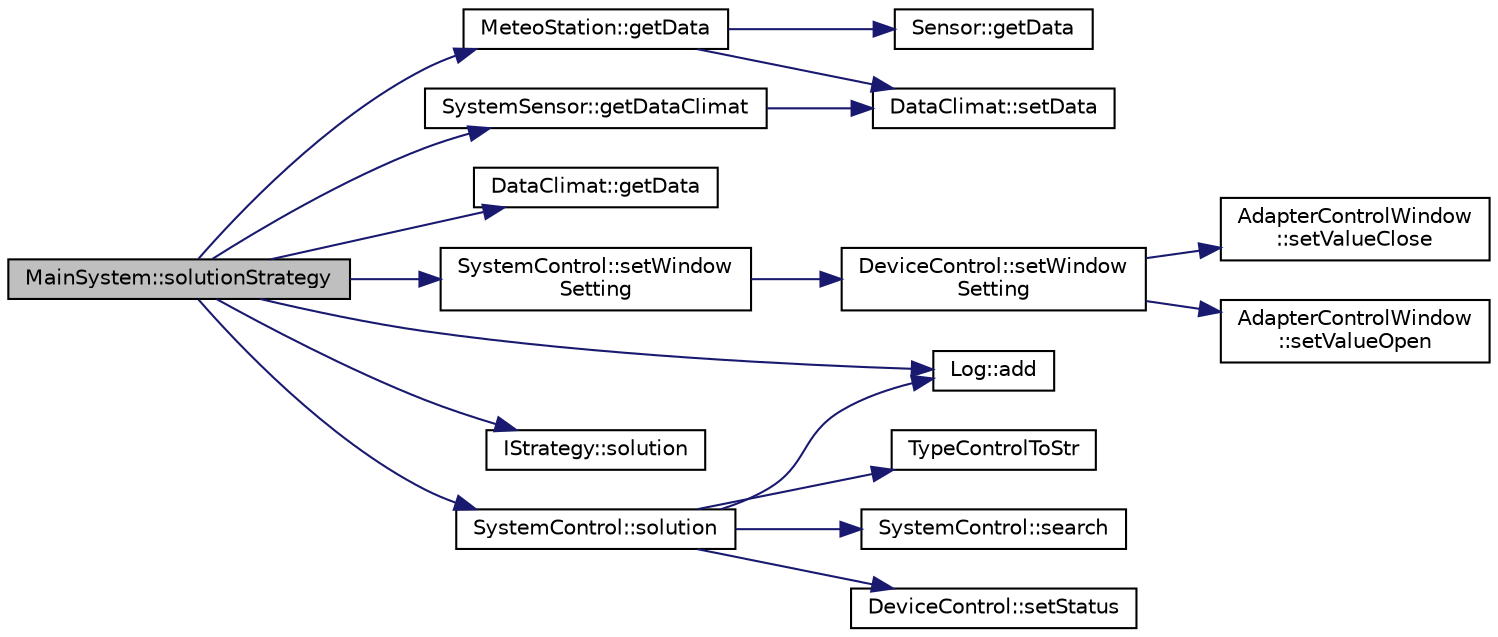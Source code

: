 digraph "MainSystem::solutionStrategy"
{
 // LATEX_PDF_SIZE
  edge [fontname="Helvetica",fontsize="10",labelfontname="Helvetica",labelfontsize="10"];
  node [fontname="Helvetica",fontsize="10",shape=record];
  rankdir="LR";
  Node1 [label="MainSystem::solutionStrategy",height=0.2,width=0.4,color="black", fillcolor="grey75", style="filled", fontcolor="black",tooltip="воспользоваться стратегией"];
  Node1 -> Node2 [color="midnightblue",fontsize="10",style="solid",fontname="Helvetica"];
  Node2 [label="Log::add",height=0.2,width=0.4,color="black", fillcolor="white", style="filled",URL="$class_log.html#acc5c973fe799d6371328575598e3ce44",tooltip=" "];
  Node1 -> Node3 [color="midnightblue",fontsize="10",style="solid",fontname="Helvetica"];
  Node3 [label="MeteoStation::getData",height=0.2,width=0.4,color="black", fillcolor="white", style="filled",URL="$class_meteo_station.html#a649bec5862f8c56d3b10ea88785e8f93",tooltip=" "];
  Node3 -> Node4 [color="midnightblue",fontsize="10",style="solid",fontname="Helvetica"];
  Node4 [label="Sensor::getData",height=0.2,width=0.4,color="black", fillcolor="white", style="filled",URL="$class_sensor.html#a91338f490b5c61dc3cbc536187c0a4d7",tooltip=" "];
  Node3 -> Node5 [color="midnightblue",fontsize="10",style="solid",fontname="Helvetica"];
  Node5 [label="DataClimat::setData",height=0.2,width=0.4,color="black", fillcolor="white", style="filled",URL="$class_data_climat.html#a7c7128a6a1aba44efe7551a5ddae424f",tooltip=" "];
  Node1 -> Node6 [color="midnightblue",fontsize="10",style="solid",fontname="Helvetica"];
  Node6 [label="DataClimat::getData",height=0.2,width=0.4,color="black", fillcolor="white", style="filled",URL="$class_data_climat.html#ab9e8641eef81439eb47d4788162e6138",tooltip=" "];
  Node1 -> Node7 [color="midnightblue",fontsize="10",style="solid",fontname="Helvetica"];
  Node7 [label="SystemSensor::getDataClimat",height=0.2,width=0.4,color="black", fillcolor="white", style="filled",URL="$class_system_sensor.html#adf7a0394d0bcfcabae923df97a5221c8",tooltip=" "];
  Node7 -> Node5 [color="midnightblue",fontsize="10",style="solid",fontname="Helvetica"];
  Node1 -> Node8 [color="midnightblue",fontsize="10",style="solid",fontname="Helvetica"];
  Node8 [label="SystemControl::setWindow\lSetting",height=0.2,width=0.4,color="black", fillcolor="white", style="filled",URL="$class_system_control.html#ad8484673940ade54ce8ad983cade2d17",tooltip=" "];
  Node8 -> Node9 [color="midnightblue",fontsize="10",style="solid",fontname="Helvetica"];
  Node9 [label="DeviceControl::setWindow\lSetting",height=0.2,width=0.4,color="black", fillcolor="white", style="filled",URL="$class_device_control.html#a69843a070e6f4db64c0406f65ab81b27",tooltip=" "];
  Node9 -> Node10 [color="midnightblue",fontsize="10",style="solid",fontname="Helvetica"];
  Node10 [label="AdapterControlWindow\l::setValueClose",height=0.2,width=0.4,color="black", fillcolor="white", style="filled",URL="$class_adapter_control_window.html#abae9f5400f475840787ee84071e56a4b",tooltip=" "];
  Node9 -> Node11 [color="midnightblue",fontsize="10",style="solid",fontname="Helvetica"];
  Node11 [label="AdapterControlWindow\l::setValueOpen",height=0.2,width=0.4,color="black", fillcolor="white", style="filled",URL="$class_adapter_control_window.html#a7c5c835cb6452c6b80fefe5fc0359079",tooltip=" "];
  Node1 -> Node12 [color="midnightblue",fontsize="10",style="solid",fontname="Helvetica"];
  Node12 [label="IStrategy::solution",height=0.2,width=0.4,color="black", fillcolor="white", style="filled",URL="$class_i_strategy.html#ae9df2b236001faeb29fbb024ebe33756",tooltip=" "];
  Node1 -> Node13 [color="midnightblue",fontsize="10",style="solid",fontname="Helvetica"];
  Node13 [label="SystemControl::solution",height=0.2,width=0.4,color="black", fillcolor="white", style="filled",URL="$class_system_control.html#ac4c678ad072a3ff45176136bf5693877",tooltip="Выполнить решение по регулированию климата на основе стратегии"];
  Node13 -> Node2 [color="midnightblue",fontsize="10",style="solid",fontname="Helvetica"];
  Node13 -> Node14 [color="midnightblue",fontsize="10",style="solid",fontname="Helvetica"];
  Node14 [label="SystemControl::search",height=0.2,width=0.4,color="black", fillcolor="white", style="filled",URL="$class_system_control.html#a0c8cd79fe1b0eab73341704f213f380d",tooltip="Поиск контролера"];
  Node13 -> Node15 [color="midnightblue",fontsize="10",style="solid",fontname="Helvetica"];
  Node15 [label="DeviceControl::setStatus",height=0.2,width=0.4,color="black", fillcolor="white", style="filled",URL="$class_device_control.html#acafd3bf51a6589eb0f82d2cb15b5a465",tooltip=" "];
  Node13 -> Node16 [color="midnightblue",fontsize="10",style="solid",fontname="Helvetica"];
  Node16 [label="TypeControlToStr",height=0.2,width=0.4,color="black", fillcolor="white", style="filled",URL="$_type_control_8h.html#ad4caccfcb24db661f001ca6f9cb08f9e",tooltip="Метод для сопоставление TypeControl с данными тима std::string."];
}
